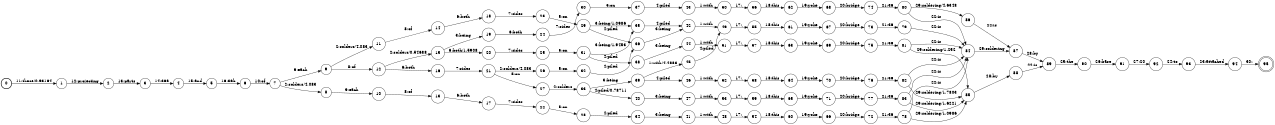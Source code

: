 digraph FST {
rankdir = LR;
size = "8.5,11";
label = "";
center = 1;
orientation = Portrait;
ranksep = "0.4";
nodesep = "0.25";
0 [label = "0", shape = circle, style = bold, fontsize = 14]
	0 -> 1 [label = "11:these/0.93164", fontsize = 14];
1 [label = "1", shape = circle, style = solid, fontsize = 14]
	1 -> 2 [label = "12:projecting", fontsize = 14];
2 [label = "2", shape = circle, style = solid, fontsize = 14]
	2 -> 3 [label = "13:parts", fontsize = 14];
3 [label = "3", shape = circle, style = solid, fontsize = 14]
	3 -> 4 [label = "14:36a", fontsize = 14];
4 [label = "4", shape = circle, style = solid, fontsize = 14]
	4 -> 5 [label = "15:and", fontsize = 14];
5 [label = "5", shape = circle, style = solid, fontsize = 14]
	5 -> 6 [label = "16:36b", fontsize = 14];
6 [label = "6", shape = circle, style = solid, fontsize = 14]
	6 -> 7 [label = "10:of", fontsize = 14];
7 [label = "7", shape = circle, style = solid, fontsize = 14]
	7 -> 8 [label = "2:solders/4.083", fontsize = 14];
	7 -> 9 [label = "9:each", fontsize = 14];
8 [label = "8", shape = circle, style = solid, fontsize = 14]
	8 -> 10 [label = "9:each", fontsize = 14];
9 [label = "9", shape = circle, style = solid, fontsize = 14]
	9 -> 11 [label = "2:solders/4.083", fontsize = 14];
	9 -> 12 [label = "8:of", fontsize = 14];
10 [label = "10", shape = circle, style = solid, fontsize = 14]
	10 -> 13 [label = "8:of", fontsize = 14];
11 [label = "11", shape = circle, style = solid, fontsize = 14]
	11 -> 14 [label = "8:of", fontsize = 14];
12 [label = "12", shape = circle, style = solid, fontsize = 14]
	12 -> 15 [label = "2:solders/0.54688", fontsize = 14];
	12 -> 16 [label = "6:both", fontsize = 14];
13 [label = "13", shape = circle, style = solid, fontsize = 14]
	13 -> 17 [label = "6:both", fontsize = 14];
14 [label = "14", shape = circle, style = solid, fontsize = 14]
	14 -> 18 [label = "6:both", fontsize = 14];
15 [label = "15", shape = circle, style = solid, fontsize = 14]
	15 -> 19 [label = "3:being", fontsize = 14];
	15 -> 20 [label = "6:both/1.5908", fontsize = 14];
16 [label = "16", shape = circle, style = solid, fontsize = 14]
	16 -> 21 [label = "7:sides", fontsize = 14];
17 [label = "17", shape = circle, style = solid, fontsize = 14]
	17 -> 22 [label = "7:sides", fontsize = 14];
18 [label = "18", shape = circle, style = solid, fontsize = 14]
	18 -> 23 [label = "7:sides", fontsize = 14];
19 [label = "19", shape = circle, style = solid, fontsize = 14]
	19 -> 24 [label = "6:both", fontsize = 14];
20 [label = "20", shape = circle, style = solid, fontsize = 14]
	20 -> 25 [label = "7:sides", fontsize = 14];
21 [label = "21", shape = circle, style = solid, fontsize = 14]
	21 -> 26 [label = "2:solders/4.083", fontsize = 14];
	21 -> 27 [label = "5:on", fontsize = 14];
22 [label = "22", shape = circle, style = solid, fontsize = 14]
	22 -> 28 [label = "5:on", fontsize = 14];
23 [label = "23", shape = circle, style = solid, fontsize = 14]
	23 -> 29 [label = "5:on", fontsize = 14];
24 [label = "24", shape = circle, style = solid, fontsize = 14]
	24 -> 30 [label = "7:sides", fontsize = 14];
25 [label = "25", shape = circle, style = solid, fontsize = 14]
	25 -> 31 [label = "5:on", fontsize = 14];
26 [label = "26", shape = circle, style = solid, fontsize = 14]
	26 -> 32 [label = "5:on", fontsize = 14];
27 [label = "27", shape = circle, style = solid, fontsize = 14]
	27 -> 33 [label = "2:solders", fontsize = 14];
28 [label = "28", shape = circle, style = solid, fontsize = 14]
	28 -> 34 [label = "4:piled", fontsize = 14];
29 [label = "29", shape = circle, style = solid, fontsize = 14]
	29 -> 35 [label = "3:being/1.0986", fontsize = 14];
	29 -> 36 [label = "4:piled", fontsize = 14];
30 [label = "30", shape = circle, style = solid, fontsize = 14]
	30 -> 37 [label = "5:on", fontsize = 14];
31 [label = "31", shape = circle, style = solid, fontsize = 14]
	31 -> 35 [label = "3:being/1.9453", fontsize = 14];
	31 -> 38 [label = "4:piled", fontsize = 14];
32 [label = "32", shape = circle, style = solid, fontsize = 14]
	32 -> 36 [label = "4:piled", fontsize = 14];
33 [label = "33", shape = circle, style = solid, fontsize = 14]
	33 -> 39 [label = "3:being", fontsize = 14];
	33 -> 40 [label = "4:piled/0.78711", fontsize = 14];
34 [label = "34", shape = circle, style = solid, fontsize = 14]
	34 -> 41 [label = "3:being", fontsize = 14];
35 [label = "35", shape = circle, style = solid, fontsize = 14]
	35 -> 42 [label = "4:piled", fontsize = 14];
36 [label = "36", shape = circle, style = solid, fontsize = 14]
	36 -> 42 [label = "3:being", fontsize = 14];
37 [label = "37", shape = circle, style = solid, fontsize = 14]
	37 -> 43 [label = "4:piled", fontsize = 14];
38 [label = "38", shape = circle, style = solid, fontsize = 14]
	38 -> 44 [label = "3:being", fontsize = 14];
39 [label = "39", shape = circle, style = solid, fontsize = 14]
	39 -> 45 [label = "1:with/4.4883", fontsize = 14];
	39 -> 46 [label = "4:piled", fontsize = 14];
40 [label = "40", shape = circle, style = solid, fontsize = 14]
	40 -> 47 [label = "3:being", fontsize = 14];
41 [label = "41", shape = circle, style = solid, fontsize = 14]
	41 -> 48 [label = "1:with", fontsize = 14];
42 [label = "42", shape = circle, style = solid, fontsize = 14]
	42 -> 49 [label = "1:with", fontsize = 14];
43 [label = "43", shape = circle, style = solid, fontsize = 14]
	43 -> 50 [label = "1:with", fontsize = 14];
44 [label = "44", shape = circle, style = solid, fontsize = 14]
	44 -> 51 [label = "1:with", fontsize = 14];
45 [label = "45", shape = circle, style = solid, fontsize = 14]
	45 -> 49 [label = "4:piled", fontsize = 14];
46 [label = "46", shape = circle, style = solid, fontsize = 14]
	46 -> 52 [label = "1:with", fontsize = 14];
47 [label = "47", shape = circle, style = solid, fontsize = 14]
	47 -> 53 [label = "1:with", fontsize = 14];
48 [label = "48", shape = circle, style = solid, fontsize = 14]
	48 -> 54 [label = "17:,", fontsize = 14];
49 [label = "49", shape = circle, style = solid, fontsize = 14]
	49 -> 55 [label = "17:,", fontsize = 14];
50 [label = "50", shape = circle, style = solid, fontsize = 14]
	50 -> 56 [label = "17:,", fontsize = 14];
51 [label = "51", shape = circle, style = solid, fontsize = 14]
	51 -> 57 [label = "17:,", fontsize = 14];
52 [label = "52", shape = circle, style = solid, fontsize = 14]
	52 -> 58 [label = "17:,", fontsize = 14];
53 [label = "53", shape = circle, style = solid, fontsize = 14]
	53 -> 59 [label = "17:,", fontsize = 14];
54 [label = "54", shape = circle, style = solid, fontsize = 14]
	54 -> 60 [label = "18:this", fontsize = 14];
55 [label = "55", shape = circle, style = solid, fontsize = 14]
	55 -> 61 [label = "18:this", fontsize = 14];
56 [label = "56", shape = circle, style = solid, fontsize = 14]
	56 -> 62 [label = "18:this", fontsize = 14];
57 [label = "57", shape = circle, style = solid, fontsize = 14]
	57 -> 63 [label = "18:this", fontsize = 14];
58 [label = "58", shape = circle, style = solid, fontsize = 14]
	58 -> 64 [label = "18:this", fontsize = 14];
59 [label = "59", shape = circle, style = solid, fontsize = 14]
	59 -> 65 [label = "18:this", fontsize = 14];
60 [label = "60", shape = circle, style = solid, fontsize = 14]
	60 -> 66 [label = "19:yoke", fontsize = 14];
61 [label = "61", shape = circle, style = solid, fontsize = 14]
	61 -> 67 [label = "19:yoke", fontsize = 14];
62 [label = "62", shape = circle, style = solid, fontsize = 14]
	62 -> 68 [label = "19:yoke", fontsize = 14];
63 [label = "63", shape = circle, style = solid, fontsize = 14]
	63 -> 69 [label = "19:yoke", fontsize = 14];
64 [label = "64", shape = circle, style = solid, fontsize = 14]
	64 -> 70 [label = "19:yoke", fontsize = 14];
65 [label = "65", shape = circle, style = solid, fontsize = 14]
	65 -> 71 [label = "19:yoke", fontsize = 14];
66 [label = "66", shape = circle, style = solid, fontsize = 14]
	66 -> 72 [label = "20:bridge", fontsize = 14];
67 [label = "67", shape = circle, style = solid, fontsize = 14]
	67 -> 73 [label = "20:bridge", fontsize = 14];
68 [label = "68", shape = circle, style = solid, fontsize = 14]
	68 -> 74 [label = "20:bridge", fontsize = 14];
69 [label = "69", shape = circle, style = solid, fontsize = 14]
	69 -> 75 [label = "20:bridge", fontsize = 14];
70 [label = "70", shape = circle, style = solid, fontsize = 14]
	70 -> 76 [label = "20:bridge", fontsize = 14];
71 [label = "71", shape = circle, style = solid, fontsize = 14]
	71 -> 77 [label = "20:bridge", fontsize = 14];
72 [label = "72", shape = circle, style = solid, fontsize = 14]
	72 -> 78 [label = "21:36", fontsize = 14];
73 [label = "73", shape = circle, style = solid, fontsize = 14]
	73 -> 79 [label = "21:36", fontsize = 14];
74 [label = "74", shape = circle, style = solid, fontsize = 14]
	74 -> 80 [label = "21:36", fontsize = 14];
75 [label = "75", shape = circle, style = solid, fontsize = 14]
	75 -> 81 [label = "21:36", fontsize = 14];
76 [label = "76", shape = circle, style = solid, fontsize = 14]
	76 -> 82 [label = "21:36", fontsize = 14];
77 [label = "77", shape = circle, style = solid, fontsize = 14]
	77 -> 83 [label = "21:36", fontsize = 14];
78 [label = "78", shape = circle, style = solid, fontsize = 14]
	78 -> 84 [label = "22:is", fontsize = 14];
	78 -> 85 [label = "29:soldering/1.0986", fontsize = 14];
79 [label = "79", shape = circle, style = solid, fontsize = 14]
	79 -> 84 [label = "22:is", fontsize = 14];
80 [label = "80", shape = circle, style = solid, fontsize = 14]
	80 -> 84 [label = "22:is", fontsize = 14];
	80 -> 86 [label = "29:soldering/4.6348", fontsize = 14];
81 [label = "81", shape = circle, style = solid, fontsize = 14]
	81 -> 84 [label = "22:is", fontsize = 14];
	81 -> 85 [label = "29:soldering/1.252", fontsize = 14];
82 [label = "82", shape = circle, style = solid, fontsize = 14]
	82 -> 84 [label = "22:is", fontsize = 14];
	82 -> 85 [label = "29:soldering/1.7803", fontsize = 14];
83 [label = "83", shape = circle, style = solid, fontsize = 14]
	83 -> 84 [label = "22:is", fontsize = 14];
	83 -> 85 [label = "29:soldering/1.6221", fontsize = 14];
84 [label = "84", shape = circle, style = solid, fontsize = 14]
	84 -> 87 [label = "29:soldering", fontsize = 14];
85 [label = "85", shape = circle, style = solid, fontsize = 14]
	85 -> 88 [label = "28:by", fontsize = 14];
86 [label = "86", shape = circle, style = solid, fontsize = 14]
	86 -> 87 [label = "22:is", fontsize = 14];
87 [label = "87", shape = circle, style = solid, fontsize = 14]
	87 -> 89 [label = "28:by", fontsize = 14];
88 [label = "88", shape = circle, style = solid, fontsize = 14]
	88 -> 89 [label = "22:is", fontsize = 14];
89 [label = "89", shape = circle, style = solid, fontsize = 14]
	89 -> 90 [label = "25:the", fontsize = 14];
90 [label = "90", shape = circle, style = solid, fontsize = 14]
	90 -> 91 [label = "26:base", fontsize = 14];
91 [label = "91", shape = circle, style = solid, fontsize = 14]
	91 -> 92 [label = "27:20", fontsize = 14];
92 [label = "92", shape = circle, style = solid, fontsize = 14]
	92 -> 93 [label = "24:to", fontsize = 14];
93 [label = "93", shape = circle, style = solid, fontsize = 14]
	93 -> 94 [label = "23:attached", fontsize = 14];
94 [label = "94", shape = circle, style = solid, fontsize = 14]
	94 -> 95 [label = "30:.", fontsize = 14];
95 [label = "95", shape = doublecircle, style = solid, fontsize = 14]
}
